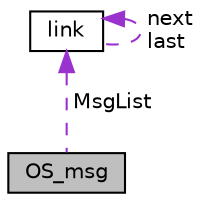 digraph "OS_msg"
{
  edge [fontname="Helvetica",fontsize="10",labelfontname="Helvetica",labelfontsize="10"];
  node [fontname="Helvetica",fontsize="10",shape=record];
  Node1 [label="OS_msg",height=0.2,width=0.4,color="black", fillcolor="grey75", style="filled" fontcolor="black"];
  Node2 -> Node1 [dir="back",color="darkorchid3",fontsize="10",style="dashed",label=" MsgList" ,fontname="Helvetica"];
  Node2 [label="link",height=0.2,width=0.4,color="black", fillcolor="white", style="filled",URL="$structlink.html"];
  Node2 -> Node2 [dir="back",color="darkorchid3",fontsize="10",style="dashed",label=" next\nlast" ,fontname="Helvetica"];
}
